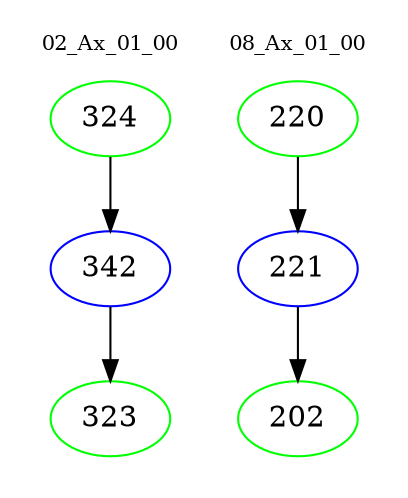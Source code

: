 digraph{
subgraph cluster_0 {
color = white
label = "02_Ax_01_00";
fontsize=10;
T0_324 [label="324", color="green"]
T0_324 -> T0_342 [color="black"]
T0_342 [label="342", color="blue"]
T0_342 -> T0_323 [color="black"]
T0_323 [label="323", color="green"]
}
subgraph cluster_1 {
color = white
label = "08_Ax_01_00";
fontsize=10;
T1_220 [label="220", color="green"]
T1_220 -> T1_221 [color="black"]
T1_221 [label="221", color="blue"]
T1_221 -> T1_202 [color="black"]
T1_202 [label="202", color="green"]
}
}
